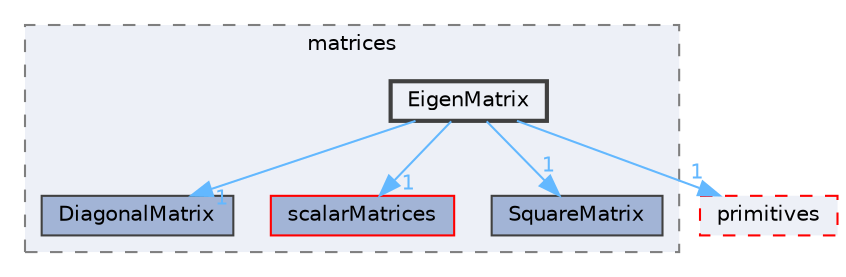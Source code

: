 digraph "src/OpenFOAM/matrices/EigenMatrix"
{
 // LATEX_PDF_SIZE
  bgcolor="transparent";
  edge [fontname=Helvetica,fontsize=10,labelfontname=Helvetica,labelfontsize=10];
  node [fontname=Helvetica,fontsize=10,shape=box,height=0.2,width=0.4];
  compound=true
  subgraph clusterdir_b07477ab37bc0cd7eb28fb569c691c21 {
    graph [ bgcolor="#edf0f7", pencolor="grey50", label="matrices", fontname=Helvetica,fontsize=10 style="filled,dashed", URL="dir_b07477ab37bc0cd7eb28fb569c691c21.html",tooltip=""]
  dir_9bdf991149efcaf20d994a0e27108262 [label="DiagonalMatrix", fillcolor="#a2b4d6", color="grey25", style="filled", URL="dir_9bdf991149efcaf20d994a0e27108262.html",tooltip=""];
  dir_d192f954d20aef904113126d0c326e0c [label="scalarMatrices", fillcolor="#a2b4d6", color="red", style="filled", URL="dir_d192f954d20aef904113126d0c326e0c.html",tooltip=""];
  dir_9de91893ed1140d312544af919035e0c [label="SquareMatrix", fillcolor="#a2b4d6", color="grey25", style="filled", URL="dir_9de91893ed1140d312544af919035e0c.html",tooltip=""];
  dir_5cdda32a8bc3a215084f2fe648766b30 [label="EigenMatrix", fillcolor="#edf0f7", color="grey25", style="filled,bold", URL="dir_5cdda32a8bc3a215084f2fe648766b30.html",tooltip=""];
  }
  dir_3e50f45338116b169052b428016851aa [label="primitives", fillcolor="#edf0f7", color="red", style="filled,dashed", URL="dir_3e50f45338116b169052b428016851aa.html",tooltip=""];
  dir_5cdda32a8bc3a215084f2fe648766b30->dir_3e50f45338116b169052b428016851aa [headlabel="1", labeldistance=1.5 headhref="dir_001120_003069.html" href="dir_001120_003069.html" color="steelblue1" fontcolor="steelblue1"];
  dir_5cdda32a8bc3a215084f2fe648766b30->dir_9bdf991149efcaf20d994a0e27108262 [headlabel="1", labeldistance=1.5 headhref="dir_001120_000904.html" href="dir_001120_000904.html" color="steelblue1" fontcolor="steelblue1"];
  dir_5cdda32a8bc3a215084f2fe648766b30->dir_9de91893ed1140d312544af919035e0c [headlabel="1", labeldistance=1.5 headhref="dir_001120_003727.html" href="dir_001120_003727.html" color="steelblue1" fontcolor="steelblue1"];
  dir_5cdda32a8bc3a215084f2fe648766b30->dir_d192f954d20aef904113126d0c326e0c [headlabel="1", labeldistance=1.5 headhref="dir_001120_003419.html" href="dir_001120_003419.html" color="steelblue1" fontcolor="steelblue1"];
}
